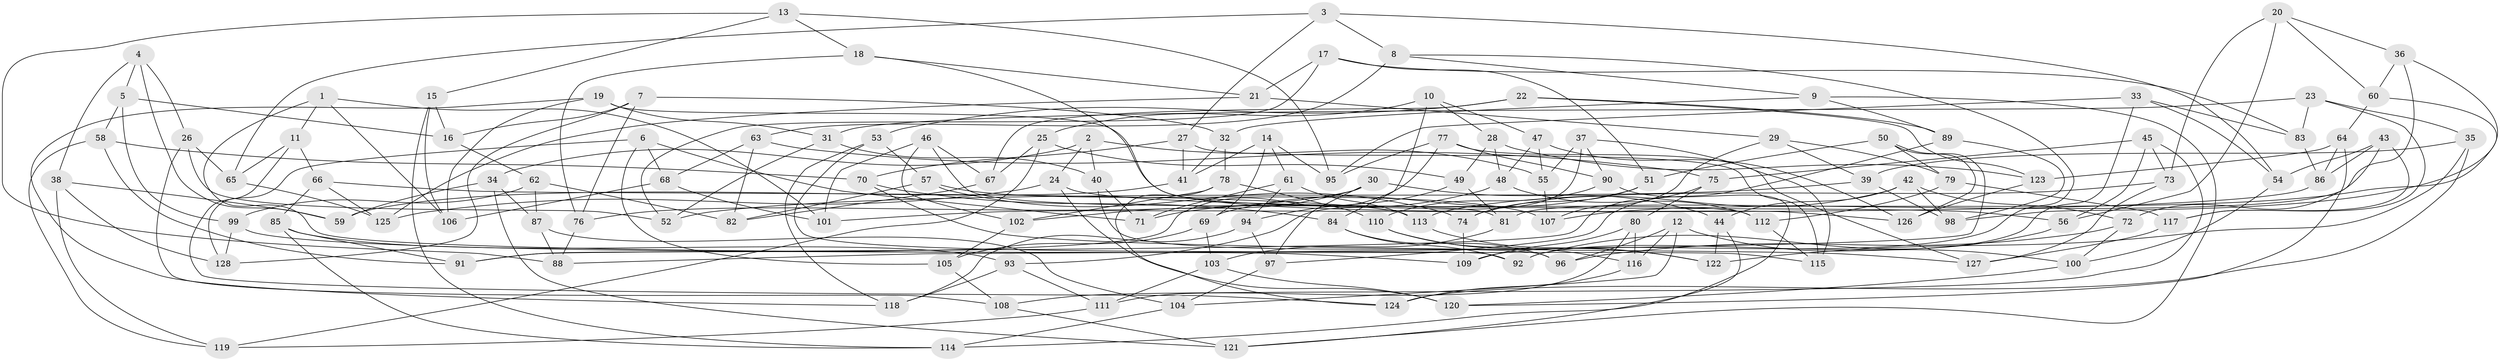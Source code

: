 // Generated by graph-tools (version 1.1) at 2025/59/03/09/25 04:59:01]
// undirected, 128 vertices, 256 edges
graph export_dot {
graph [start="1"]
  node [color=gray90,style=filled];
  1;
  2;
  3;
  4;
  5;
  6;
  7;
  8;
  9;
  10;
  11;
  12;
  13;
  14;
  15;
  16;
  17;
  18;
  19;
  20;
  21;
  22;
  23;
  24;
  25;
  26;
  27;
  28;
  29;
  30;
  31;
  32;
  33;
  34;
  35;
  36;
  37;
  38;
  39;
  40;
  41;
  42;
  43;
  44;
  45;
  46;
  47;
  48;
  49;
  50;
  51;
  52;
  53;
  54;
  55;
  56;
  57;
  58;
  59;
  60;
  61;
  62;
  63;
  64;
  65;
  66;
  67;
  68;
  69;
  70;
  71;
  72;
  73;
  74;
  75;
  76;
  77;
  78;
  79;
  80;
  81;
  82;
  83;
  84;
  85;
  86;
  87;
  88;
  89;
  90;
  91;
  92;
  93;
  94;
  95;
  96;
  97;
  98;
  99;
  100;
  101;
  102;
  103;
  104;
  105;
  106;
  107;
  108;
  109;
  110;
  111;
  112;
  113;
  114;
  115;
  116;
  117;
  118;
  119;
  120;
  121;
  122;
  123;
  124;
  125;
  126;
  127;
  128;
  1 -- 11;
  1 -- 115;
  1 -- 101;
  1 -- 106;
  2 -- 34;
  2 -- 40;
  2 -- 55;
  2 -- 24;
  3 -- 27;
  3 -- 8;
  3 -- 65;
  3 -- 54;
  4 -- 59;
  4 -- 26;
  4 -- 5;
  4 -- 38;
  5 -- 99;
  5 -- 16;
  5 -- 58;
  6 -- 105;
  6 -- 128;
  6 -- 71;
  6 -- 68;
  7 -- 76;
  7 -- 16;
  7 -- 32;
  7 -- 128;
  8 -- 109;
  8 -- 9;
  8 -- 63;
  9 -- 32;
  9 -- 121;
  9 -- 89;
  10 -- 25;
  10 -- 28;
  10 -- 47;
  10 -- 84;
  11 -- 124;
  11 -- 65;
  11 -- 66;
  12 -- 100;
  12 -- 116;
  12 -- 96;
  12 -- 104;
  13 -- 15;
  13 -- 88;
  13 -- 95;
  13 -- 18;
  14 -- 95;
  14 -- 41;
  14 -- 69;
  14 -- 61;
  15 -- 106;
  15 -- 114;
  15 -- 16;
  16 -- 62;
  17 -- 51;
  17 -- 52;
  17 -- 21;
  17 -- 83;
  18 -- 112;
  18 -- 76;
  18 -- 21;
  19 -- 106;
  19 -- 118;
  19 -- 31;
  19 -- 126;
  20 -- 73;
  20 -- 56;
  20 -- 60;
  20 -- 36;
  21 -- 29;
  21 -- 125;
  22 -- 67;
  22 -- 89;
  22 -- 123;
  22 -- 53;
  23 -- 31;
  23 -- 83;
  23 -- 35;
  23 -- 117;
  24 -- 125;
  24 -- 120;
  24 -- 56;
  25 -- 67;
  25 -- 119;
  25 -- 49;
  26 -- 65;
  26 -- 52;
  26 -- 108;
  27 -- 70;
  27 -- 115;
  27 -- 41;
  28 -- 48;
  28 -- 49;
  28 -- 123;
  29 -- 39;
  29 -- 79;
  29 -- 107;
  30 -- 44;
  30 -- 76;
  30 -- 97;
  30 -- 102;
  31 -- 40;
  31 -- 52;
  32 -- 78;
  32 -- 41;
  33 -- 95;
  33 -- 54;
  33 -- 83;
  33 -- 92;
  34 -- 87;
  34 -- 59;
  34 -- 121;
  35 -- 124;
  35 -- 39;
  35 -- 122;
  36 -- 81;
  36 -- 60;
  36 -- 107;
  37 -- 93;
  37 -- 90;
  37 -- 115;
  37 -- 55;
  38 -- 59;
  38 -- 128;
  38 -- 119;
  39 -- 52;
  39 -- 98;
  40 -- 71;
  40 -- 96;
  41 -- 59;
  42 -- 98;
  42 -- 72;
  42 -- 74;
  42 -- 44;
  43 -- 86;
  43 -- 54;
  43 -- 117;
  43 -- 72;
  44 -- 121;
  44 -- 122;
  45 -- 108;
  45 -- 56;
  45 -- 75;
  45 -- 73;
  46 -- 102;
  46 -- 81;
  46 -- 101;
  46 -- 67;
  47 -- 48;
  47 -- 55;
  47 -- 126;
  48 -- 71;
  48 -- 112;
  49 -- 81;
  49 -- 94;
  50 -- 51;
  50 -- 126;
  50 -- 79;
  50 -- 88;
  51 -- 74;
  51 -- 69;
  53 -- 57;
  53 -- 118;
  53 -- 92;
  54 -- 100;
  55 -- 107;
  56 -- 92;
  57 -- 107;
  57 -- 74;
  57 -- 82;
  58 -- 91;
  58 -- 119;
  58 -- 70;
  60 -- 98;
  60 -- 64;
  61 -- 71;
  61 -- 113;
  61 -- 94;
  62 -- 99;
  62 -- 82;
  62 -- 87;
  63 -- 75;
  63 -- 82;
  63 -- 68;
  64 -- 123;
  64 -- 120;
  64 -- 86;
  65 -- 125;
  66 -- 85;
  66 -- 113;
  66 -- 125;
  67 -- 82;
  68 -- 106;
  68 -- 101;
  69 -- 103;
  69 -- 105;
  70 -- 84;
  70 -- 127;
  72 -- 96;
  72 -- 100;
  73 -- 127;
  73 -- 113;
  74 -- 109;
  75 -- 91;
  75 -- 80;
  76 -- 88;
  77 -- 127;
  77 -- 90;
  77 -- 91;
  77 -- 95;
  78 -- 102;
  78 -- 110;
  78 -- 124;
  79 -- 112;
  79 -- 117;
  80 -- 116;
  80 -- 109;
  80 -- 111;
  81 -- 103;
  83 -- 86;
  84 -- 92;
  84 -- 96;
  85 -- 93;
  85 -- 114;
  85 -- 91;
  86 -- 101;
  87 -- 104;
  87 -- 88;
  89 -- 97;
  89 -- 98;
  90 -- 110;
  90 -- 114;
  93 -- 118;
  93 -- 111;
  94 -- 97;
  94 -- 118;
  97 -- 104;
  99 -- 109;
  99 -- 128;
  100 -- 120;
  102 -- 105;
  103 -- 120;
  103 -- 111;
  104 -- 114;
  105 -- 108;
  108 -- 121;
  110 -- 122;
  110 -- 116;
  111 -- 119;
  112 -- 115;
  113 -- 122;
  116 -- 124;
  117 -- 127;
  123 -- 126;
}
